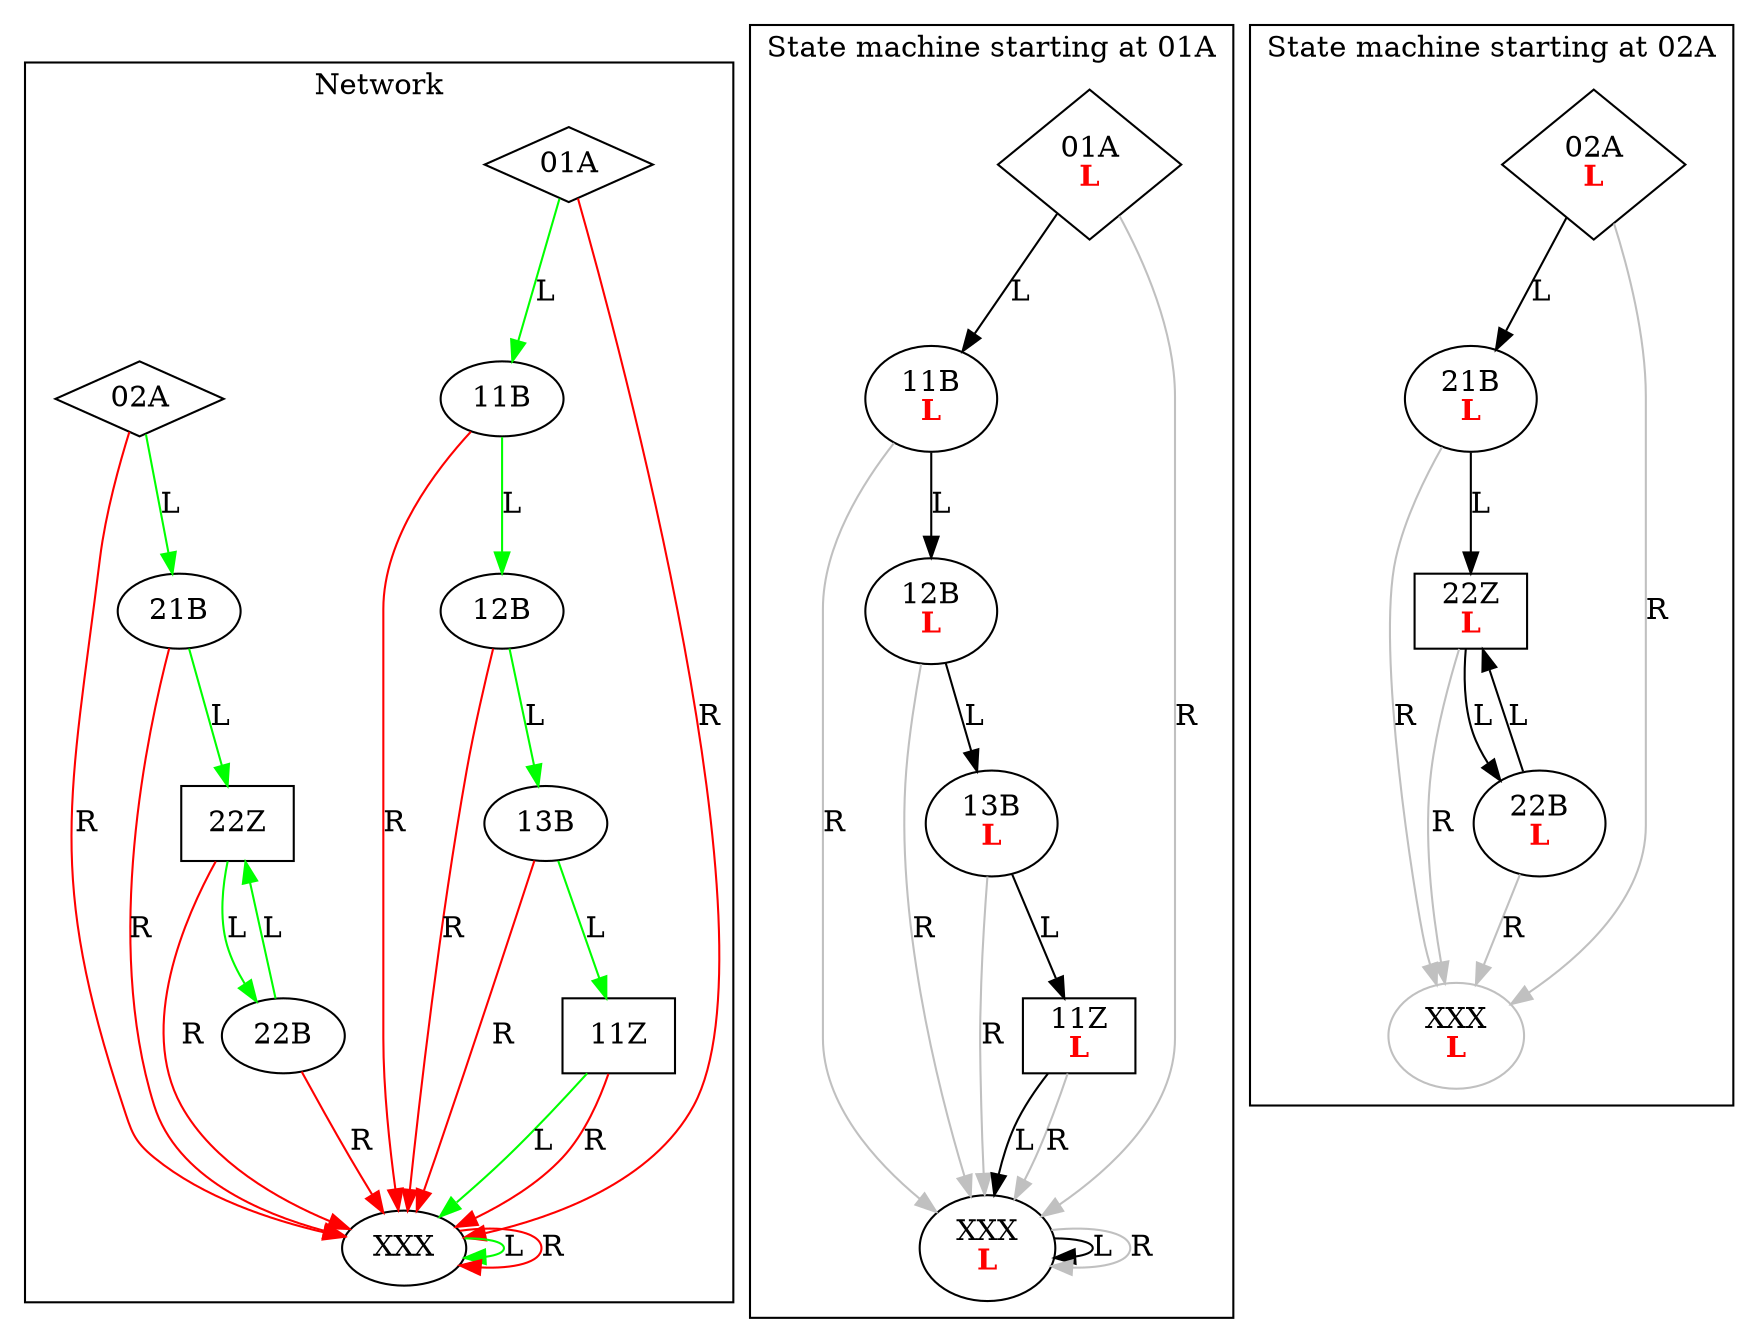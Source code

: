 digraph G {
	subgraph cluster {
	label = "Network"
	color=black
		_01A [label="01A",shape=diamond]
		_01A -> _11B [color=green,label=L]
		_01A -> _XXX [color=red,label=R]
		_02A [label="02A",shape=diamond]
		_02A -> _21B [color=green,label=L]
		_02A -> _XXX [color=red,label=R]
		_11B [label="11B",shape=ellipse]
		_11B -> _12B [color=green,label=L]
		_11B -> _XXX [color=red,label=R]
		_12B [label="12B",shape=ellipse]
		_12B -> _13B [color=green,label=L]
		_12B -> _XXX [color=red,label=R]
		_13B [label="13B",shape=ellipse]
		_13B -> _11Z [color=green,label=L]
		_13B -> _XXX [color=red,label=R]
		_21B [label="21B",shape=ellipse]
		_21B -> _22Z [color=green,label=L]
		_21B -> _XXX [color=red,label=R]
		_22B [label="22B",shape=ellipse]
		_22B -> _22Z [color=green,label=L]
		_22B -> _XXX [color=red,label=R]
		_11Z [label="11Z",shape=rect]
		_11Z -> _XXX [color=green,label=L]
		_11Z -> _XXX [color=red,label=R]
		_22Z [label="22Z",shape=rect]
		_22Z -> _22B [color=green,label=L]
		_22Z -> _XXX [color=red,label=R]
		_XXX [label="XXX",shape=ellipse]
		_XXX -> _XXX [color=green,label=L]
		_XXX -> _XXX [color=red,label=R]
	}

	subgraph cluster_01A {
		label = "State machine starting at 01A"
		color = black
		_walk_01A_01A_0 [shape=diamond,label=<01A<br/><font color="red"><b>L</b></font>>]
		_walk_01A_01A_0 -> _walk_01A_11B_0 [label=L]
		_walk_01A_01A_0 -> _walk_01A_XXX_0 [label=R,color=gray]
		_walk_01A_11B_0 [shape=ellipse,label=<11B<br/><font color="red"><b>L</b></font>>]
		_walk_01A_11B_0 -> _walk_01A_12B_0 [label=L]
		_walk_01A_11B_0 -> _walk_01A_XXX_0 [label=R,color=gray]
		_walk_01A_12B_0 [shape=ellipse,label=<12B<br/><font color="red"><b>L</b></font>>]
		_walk_01A_12B_0 -> _walk_01A_13B_0 [label=L]
		_walk_01A_12B_0 -> _walk_01A_XXX_0 [label=R,color=gray]
		_walk_01A_13B_0 [shape=ellipse,label=<13B<br/><font color="red"><b>L</b></font>>]
		_walk_01A_13B_0 -> _walk_01A_11Z_0 [label=L]
		_walk_01A_13B_0 -> _walk_01A_XXX_0 [label=R,color=gray]
		_walk_01A_11Z_0 [shape=rect,label=<11Z<br/><font color="red"><b>L</b></font>>]
		_walk_01A_11Z_0 -> _walk_01A_XXX_0 [label=L]
		_walk_01A_11Z_0 -> _walk_01A_XXX_0 [label=R,color=gray]
		_walk_01A_XXX_0 [shape=ellipse,label=<XXX<br/><font color="red"><b>L</b></font>>]
		_walk_01A_XXX_0 -> _walk_01A_XXX_0 [label=L]
		_walk_01A_XXX_0 -> _walk_01A_XXX_0 [label=R,color=gray]
	}

	subgraph cluster_02A {
		label = "State machine starting at 02A"
		color = black
		_walk_02A_02A_0 [shape=diamond,label=<02A<br/><font color="red"><b>L</b></font>>]
		_walk_02A_02A_0 -> _walk_02A_21B_0 [label=L]
		_walk_02A_02A_0 -> _walk_02A_XXX_0 [label=R,color=gray]
		_walk_02A_21B_0 [shape=ellipse,label=<21B<br/><font color="red"><b>L</b></font>>]
		_walk_02A_21B_0 -> _walk_02A_22Z_0 [label=L]
		_walk_02A_21B_0 -> _walk_02A_XXX_0 [label=R,color=gray]
		_walk_02A_22Z_0 [shape=rect,label=<22Z<br/><font color="red"><b>L</b></font>>]
		_walk_02A_22Z_0 -> _walk_02A_22B_0 [label=L]
		_walk_02A_22Z_0 -> _walk_02A_XXX_0 [label=R,color=gray]
		_walk_02A_22B_0 [shape=ellipse,label=<22B<br/><font color="red"><b>L</b></font>>]
		_walk_02A_22B_0 -> _walk_02A_22Z_0 [label=L]
		_walk_02A_22B_0 -> _walk_02A_XXX_0 [label=R,color=gray]
		_walk_02A_XXX_0 [shape=ellipse,label=<XXX<br/><font color="red"><b>L</b></font>>,color=gray]
	}
}

